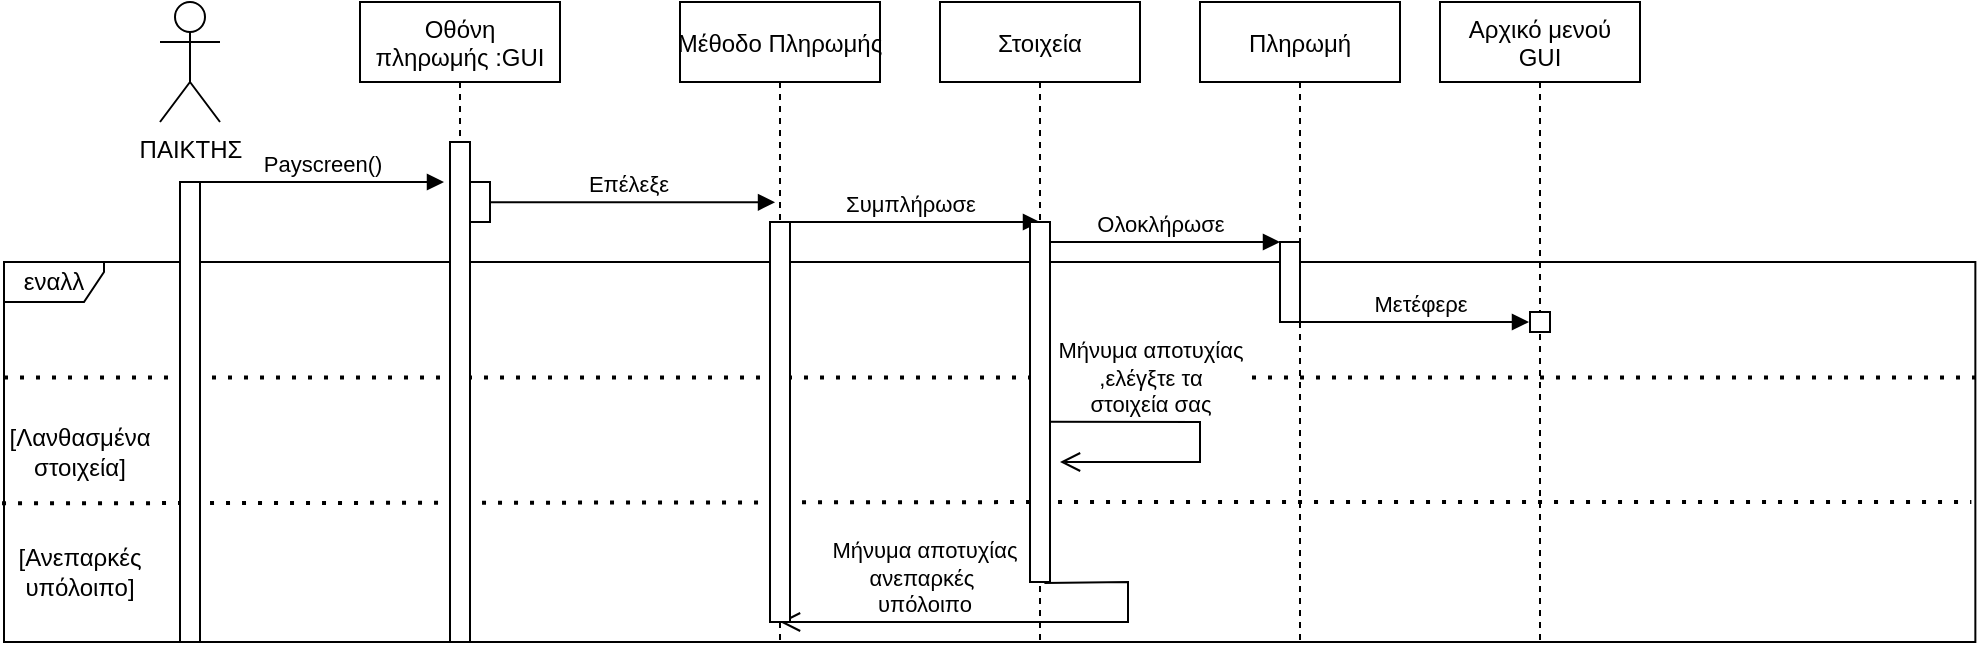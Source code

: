 <mxfile version="18.1.1" type="device"><diagram id="kgpKYQtTHZ0yAKxKKP6v" name="Page-1"><mxGraphModel dx="1863" dy="519" grid="0" gridSize="10" guides="1" tooltips="1" connect="1" arrows="1" fold="1" page="1" pageScale="1" pageWidth="850" pageHeight="1100" math="0" shadow="0"><root><mxCell id="0"/><mxCell id="1" parent="0"/><mxCell id="7yNPgf7SV1OqopMXEkH2-12" value="ΠΑΙΚΤΗΣ" style="shape=umlActor;verticalLabelPosition=bottom;verticalAlign=top;html=1;" parent="1" vertex="1"><mxGeometry x="10" y="460" width="30" height="60" as="geometry"/></mxCell><mxCell id="7yNPgf7SV1OqopMXEkH2-16" value="Payscreen()" style="html=1;verticalAlign=bottom;endArrow=block;rounded=0;" parent="1" edge="1"><mxGeometry width="80" relative="1" as="geometry"><mxPoint x="30" y="550" as="sourcePoint"/><mxPoint x="152" y="550" as="targetPoint"/></mxGeometry></mxCell><mxCell id="7yNPgf7SV1OqopMXEkH2-19" value="Συμπλήρωσε" style="html=1;verticalAlign=bottom;endArrow=block;rounded=0;" parent="1" edge="1"><mxGeometry width="80" relative="1" as="geometry"><mxPoint x="320.31" y="570" as="sourcePoint"/><mxPoint x="450" y="570" as="targetPoint"/></mxGeometry></mxCell><mxCell id="7yNPgf7SV1OqopMXEkH2-21" value="Μετέφερε" style="html=1;verticalAlign=bottom;endArrow=block;rounded=0;" parent="1" source="29Zi4jKzFZuCA9anfn7T-15" edge="1"><mxGeometry x="0.05" width="80" relative="1" as="geometry"><mxPoint x="609.667" y="620" as="sourcePoint"/><mxPoint x="694.5" y="620" as="targetPoint"/><Array as="points"><mxPoint x="620" y="620"/></Array><mxPoint as="offset"/></mxGeometry></mxCell><mxCell id="7yNPgf7SV1OqopMXEkH2-32" value="εναλλ" style="shape=umlFrame;whiteSpace=wrap;html=1;width=50;height=20;" parent="1" vertex="1"><mxGeometry x="-68" y="590" width="985.68" height="190" as="geometry"/></mxCell><mxCell id="C1N_wpJrWYiMrWKRboof-3" value="" style="endArrow=none;dashed=1;html=1;dashPattern=1 3;strokeWidth=2;rounded=0;entryX=1.002;entryY=0.304;entryDx=0;entryDy=0;entryPerimeter=0;exitX=0;exitY=0.304;exitDx=0;exitDy=0;exitPerimeter=0;" parent="1" source="7yNPgf7SV1OqopMXEkH2-32" target="7yNPgf7SV1OqopMXEkH2-32" edge="1"><mxGeometry width="50" height="50" relative="1" as="geometry"><mxPoint x="-60" y="650" as="sourcePoint"/><mxPoint x="523.92" y="520" as="targetPoint"/><Array as="points"/></mxGeometry></mxCell><mxCell id="C1N_wpJrWYiMrWKRboof-6" value="Μήνυμα αποτυχίας&lt;br&gt;,ελέγξτε τα &lt;br&gt;στοιχεία σας" style="html=1;verticalAlign=bottom;endArrow=open;endSize=8;rounded=0;exitX=0.522;exitY=0.656;exitDx=0;exitDy=0;exitPerimeter=0;" parent="1" source="29Zi4jKzFZuCA9anfn7T-11" edge="1"><mxGeometry x="-0.375" relative="1" as="geometry"><mxPoint x="460" y="670" as="sourcePoint"/><mxPoint x="460" y="690" as="targetPoint"/><mxPoint as="offset"/><Array as="points"><mxPoint x="530" y="670"/><mxPoint x="530" y="690"/></Array></mxGeometry></mxCell><mxCell id="C1N_wpJrWYiMrWKRboof-9" value="" style="endArrow=none;dashed=1;html=1;dashPattern=1 3;strokeWidth=2;rounded=0;exitX=-0.001;exitY=0.635;exitDx=0;exitDy=0;exitPerimeter=0;" parent="1" source="7yNPgf7SV1OqopMXEkH2-32" edge="1"><mxGeometry width="50" height="50" relative="1" as="geometry"><mxPoint x="-60" y="710" as="sourcePoint"/><mxPoint x="915.68" y="710" as="targetPoint"/><Array as="points"><mxPoint x="481.18" y="710"/></Array></mxGeometry></mxCell><mxCell id="9MScFvm35l0Fhwveb65Y-2" value="Μήνυμα αποτυχίας&lt;br&gt;ανεπαρκές&amp;nbsp;&lt;br&gt;υπόλοιπο" style="html=1;verticalAlign=bottom;endArrow=open;endSize=8;rounded=0;exitX=0.522;exitY=0.908;exitDx=0;exitDy=0;exitPerimeter=0;" parent="1" source="29Zi4jKzFZuCA9anfn7T-11" edge="1"><mxGeometry x="0.386" relative="1" as="geometry"><mxPoint x="460" y="750" as="sourcePoint"/><mxPoint x="320" y="770" as="targetPoint"/><mxPoint as="offset"/><Array as="points"><mxPoint x="494" y="750"/><mxPoint x="494" y="770"/></Array></mxGeometry></mxCell><mxCell id="7yNPgf7SV1OqopMXEkH2-18" value="Επέλεξε" style="html=1;verticalAlign=bottom;endArrow=block;rounded=0;entryX=0.438;entryY=0.313;entryDx=0;entryDy=0;entryPerimeter=0;" parent="1" edge="1"><mxGeometry width="80" relative="1" as="geometry"><mxPoint x="169.667" y="560.16" as="sourcePoint"/><mxPoint x="317.52" y="560.16" as="targetPoint"/></mxGeometry></mxCell><mxCell id="a_nMuApkVFrE_vz4LnSj-1" value="" style="html=1;points=[];perimeter=orthogonalPerimeter;" parent="1" vertex="1"><mxGeometry x="165" y="550" width="10" height="20" as="geometry"/></mxCell><mxCell id="BKTvJmJwlv_lBSMa0juC-1" value="" style="html=1;points=[];perimeter=orthogonalPerimeter;" parent="1" vertex="1"><mxGeometry x="20" y="550" width="10" height="230" as="geometry"/></mxCell><mxCell id="29Zi4jKzFZuCA9anfn7T-1" value="[Ανεπαρκές υπόλοιπο]" style="text;html=1;strokeColor=none;fillColor=none;align=center;verticalAlign=middle;whiteSpace=wrap;rounded=0;" parent="1" vertex="1"><mxGeometry x="-60" y="730" width="60" height="30" as="geometry"/></mxCell><mxCell id="29Zi4jKzFZuCA9anfn7T-2" value="[Λανθασμένα στοιχεία]" style="text;html=1;strokeColor=none;fillColor=none;align=center;verticalAlign=middle;whiteSpace=wrap;rounded=0;" parent="1" vertex="1"><mxGeometry x="-60" y="670" width="60" height="30" as="geometry"/></mxCell><mxCell id="29Zi4jKzFZuCA9anfn7T-4" value="Οθόνη &#10;πληρωμής :GUI" style="shape=umlLifeline;perimeter=lifelinePerimeter;container=1;collapsible=0;recursiveResize=0;rounded=0;shadow=0;strokeWidth=1;" parent="1" vertex="1"><mxGeometry x="110" y="460" width="100" height="320" as="geometry"/></mxCell><mxCell id="29Zi4jKzFZuCA9anfn7T-5" value="" style="points=[];perimeter=orthogonalPerimeter;rounded=0;shadow=0;strokeWidth=1;" parent="29Zi4jKzFZuCA9anfn7T-4" vertex="1"><mxGeometry x="45" y="70" width="10" height="250" as="geometry"/></mxCell><mxCell id="29Zi4jKzFZuCA9anfn7T-8" value="Μέθοδο Πληρωμής" style="shape=umlLifeline;perimeter=lifelinePerimeter;container=1;collapsible=0;recursiveResize=0;rounded=0;shadow=0;strokeWidth=1;" parent="1" vertex="1"><mxGeometry x="270" y="460" width="100" height="320" as="geometry"/></mxCell><mxCell id="a_nMuApkVFrE_vz4LnSj-2" value="" style="html=1;points=[];perimeter=orthogonalPerimeter;" parent="29Zi4jKzFZuCA9anfn7T-8" vertex="1"><mxGeometry x="45" y="110" width="10" height="200" as="geometry"/></mxCell><mxCell id="29Zi4jKzFZuCA9anfn7T-11" value="Στοιχεία" style="shape=umlLifeline;perimeter=lifelinePerimeter;container=1;collapsible=0;recursiveResize=0;rounded=0;shadow=0;strokeWidth=1;" parent="1" vertex="1"><mxGeometry x="400" y="460" width="100" height="320" as="geometry"/></mxCell><mxCell id="29Zi4jKzFZuCA9anfn7T-18" value="Ολοκλήρωσε" style="html=1;verticalAlign=bottom;endArrow=block;rounded=0;" parent="29Zi4jKzFZuCA9anfn7T-11" edge="1"><mxGeometry width="80" relative="1" as="geometry"><mxPoint x="50" y="120" as="sourcePoint"/><mxPoint x="170" y="120" as="targetPoint"/></mxGeometry></mxCell><mxCell id="9MScFvm35l0Fhwveb65Y-20" value="" style="html=1;points=[];perimeter=orthogonalPerimeter;" parent="29Zi4jKzFZuCA9anfn7T-11" vertex="1"><mxGeometry x="45" y="110" width="10" height="180" as="geometry"/></mxCell><mxCell id="29Zi4jKzFZuCA9anfn7T-13" value="Αρχικό μενού&#10;GUI" style="shape=umlLifeline;perimeter=lifelinePerimeter;container=1;collapsible=0;recursiveResize=0;rounded=0;shadow=0;strokeWidth=1;" parent="1" vertex="1"><mxGeometry x="650" y="460" width="100" height="320" as="geometry"/></mxCell><mxCell id="9MScFvm35l0Fhwveb65Y-23" value="" style="html=1;points=[];perimeter=orthogonalPerimeter;" parent="29Zi4jKzFZuCA9anfn7T-13" vertex="1"><mxGeometry x="45" y="155" width="10" height="10" as="geometry"/></mxCell><mxCell id="29Zi4jKzFZuCA9anfn7T-15" value="Πληρωμή" style="shape=umlLifeline;perimeter=lifelinePerimeter;container=1;collapsible=0;recursiveResize=0;rounded=0;shadow=0;strokeWidth=1;" parent="1" vertex="1"><mxGeometry x="530" y="460" width="100" height="320" as="geometry"/></mxCell><mxCell id="29Zi4jKzFZuCA9anfn7T-20" value="" style="points=[];perimeter=orthogonalPerimeter;rounded=0;shadow=0;strokeWidth=1;" parent="29Zi4jKzFZuCA9anfn7T-15" vertex="1"><mxGeometry x="40" y="120" width="10" height="40" as="geometry"/></mxCell></root></mxGraphModel></diagram></mxfile>